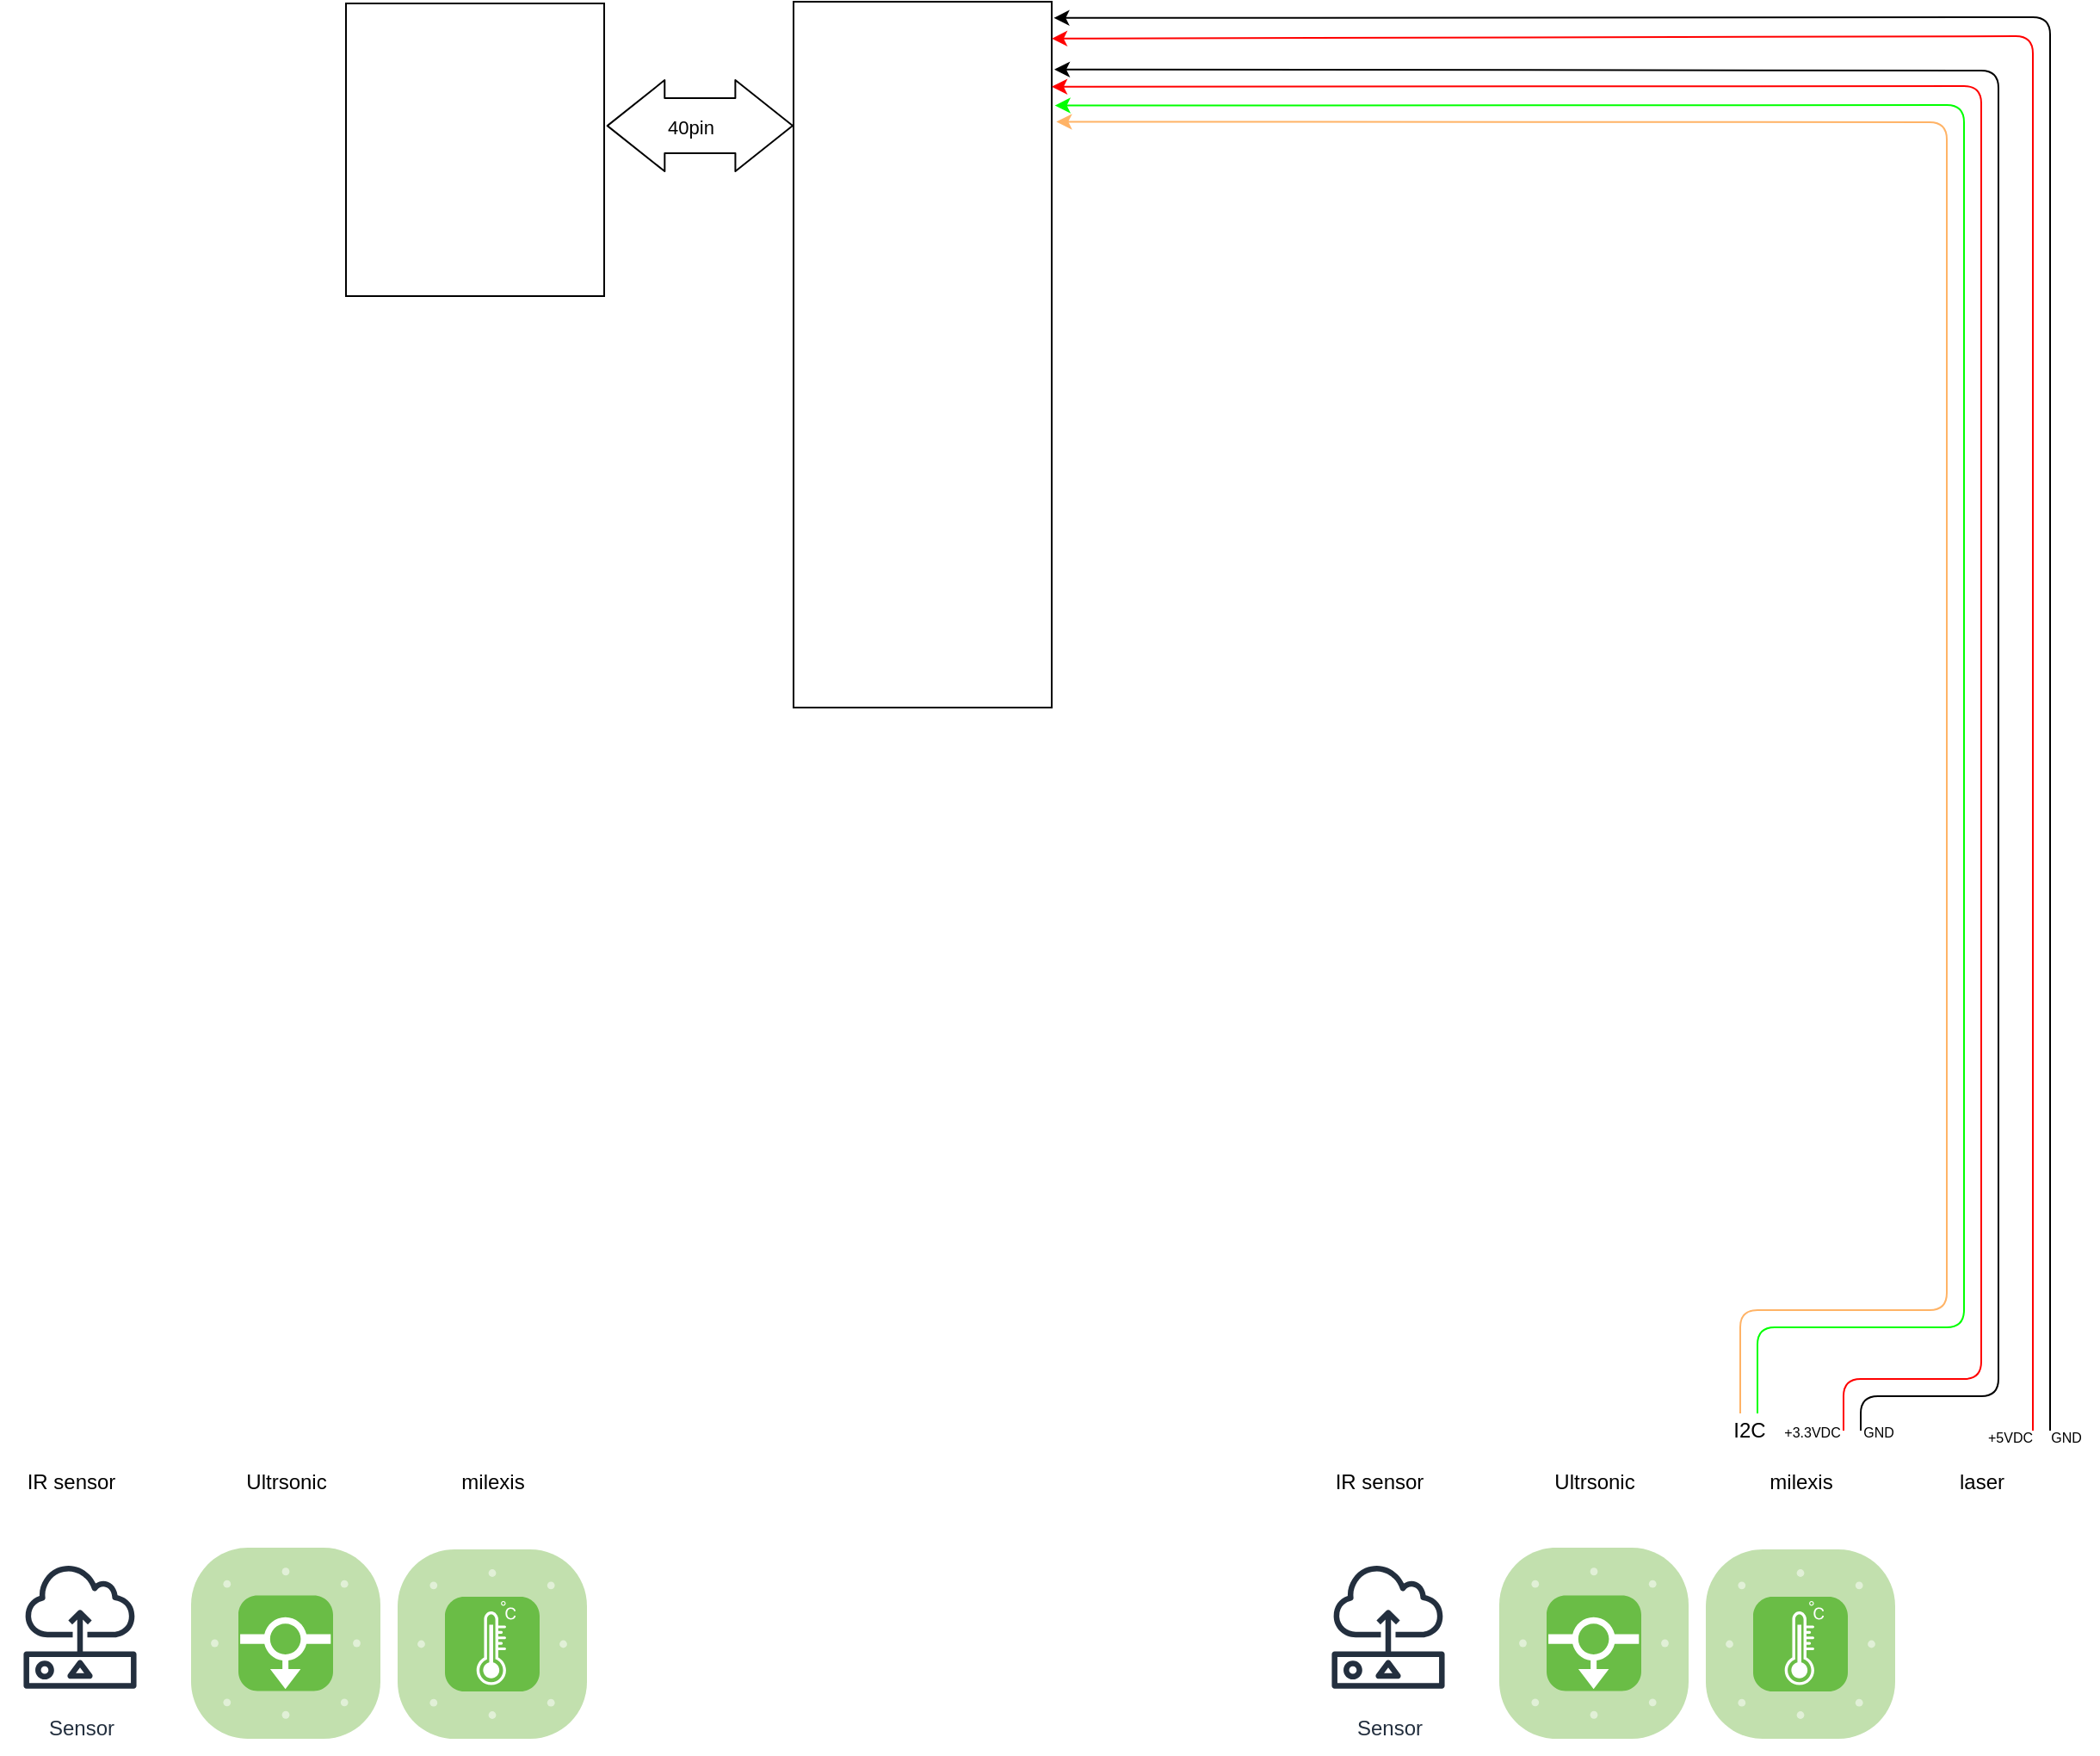 <mxfile version="14.1.9" type="github">
  <diagram id="mcO6ZigHnyqXAEx7TMtv" name="Page-1">
    <mxGraphModel dx="1567" dy="519" grid="1" gridSize="10" guides="1" tooltips="1" connect="1" arrows="1" fold="1" page="1" pageScale="1" pageWidth="827" pageHeight="1169" math="0" shadow="0">
      <root>
        <mxCell id="0" />
        <mxCell id="1" parent="0" />
        <mxCell id="oB4PZzZaA_dl373bwpy4-1" value="" style="rounded=0;whiteSpace=wrap;html=1;" vertex="1" parent="1">
          <mxGeometry x="-320" y="41" width="150" height="170" as="geometry" />
        </mxCell>
        <mxCell id="oB4PZzZaA_dl373bwpy4-2" value="" style="shape=image;html=1;verticalAlign=top;verticalLabelPosition=bottom;labelBackgroundColor=#ffffff;imageAspect=0;aspect=fixed;image=https://cdn4.iconfinder.com/data/icons/logos-and-brands-1/512/272_Raspberry_Pi_logo-128.png" vertex="1" parent="1">
          <mxGeometry x="-309" y="61" width="128" height="128" as="geometry" />
        </mxCell>
        <mxCell id="oB4PZzZaA_dl373bwpy4-4" value="" style="rounded=0;whiteSpace=wrap;html=1;" vertex="1" parent="1">
          <mxGeometry x="-60" y="40" width="150" height="410" as="geometry" />
        </mxCell>
        <mxCell id="oB4PZzZaA_dl373bwpy4-5" value="" style="shape=flexArrow;endArrow=classic;startArrow=classic;html=1;exitX=1.009;exitY=0.418;exitDx=0;exitDy=0;exitPerimeter=0;width=32;startSize=10.766;endSize=10.766;" edge="1" parent="1" source="oB4PZzZaA_dl373bwpy4-1">
          <mxGeometry width="50" height="50" relative="1" as="geometry">
            <mxPoint x="-140" y="141" as="sourcePoint" />
            <mxPoint x="-60" y="112" as="targetPoint" />
          </mxGeometry>
        </mxCell>
        <mxCell id="oB4PZzZaA_dl373bwpy4-7" value="40pin" style="edgeLabel;html=1;align=center;verticalAlign=middle;resizable=0;points=[];" vertex="1" connectable="0" parent="oB4PZzZaA_dl373bwpy4-5">
          <mxGeometry x="-0.113" y="-1" relative="1" as="geometry">
            <mxPoint as="offset" />
          </mxGeometry>
        </mxCell>
        <mxCell id="oB4PZzZaA_dl373bwpy4-8" value="" style="shape=image;html=1;verticalAlign=top;verticalLabelPosition=bottom;labelBackgroundColor=#ffffff;imageAspect=0;aspect=fixed;image=https://cdn0.iconfinder.com/data/icons/security-double-color-red-and-black-vol-2/52/laser__light__science__technology-128.png;rotation=-180;" vertex="1" parent="1">
          <mxGeometry x="570" y="930" width="128" height="128" as="geometry" />
        </mxCell>
        <mxCell id="oB4PZzZaA_dl373bwpy4-9" value="" style="verticalLabelPosition=bottom;html=1;fillColor=#6ABD46;strokeColor=#ffffff;verticalAlign=top;align=center;points=[[0.085,0.085,0],[0.915,0.085,0],[0.915,0.915,0],[0.085,0.915,0],[0.25,0,0],[0.5,0,0],[0.75,0,0],[1,0.25,0],[1,0.5,0],[1,0.75,0],[0.75,1,0],[0.5,1,0],[0.25,1,0],[0,0.75,0],[0,0.5,0],[0,0.25,0]];pointerEvents=1;shape=mxgraph.cisco_safe.compositeIcon;bgIcon=mxgraph.cisco_safe.architecture.generic_appliance;resIcon=mxgraph.cisco_safe.architecture.sensor;" vertex="1" parent="1">
          <mxGeometry x="470" y="939" width="110" height="110" as="geometry" />
        </mxCell>
        <mxCell id="oB4PZzZaA_dl373bwpy4-10" value="Sensor" style="outlineConnect=0;fontColor=#232F3E;gradientColor=none;strokeColor=#232F3E;fillColor=#ffffff;dashed=0;verticalLabelPosition=bottom;verticalAlign=top;align=center;html=1;fontSize=12;fontStyle=0;aspect=fixed;shape=mxgraph.aws4.resourceIcon;resIcon=mxgraph.aws4.sensor;" vertex="1" parent="1">
          <mxGeometry x="240" y="938" width="91" height="91" as="geometry" />
        </mxCell>
        <mxCell id="oB4PZzZaA_dl373bwpy4-11" value="" style="verticalLabelPosition=bottom;html=1;fillColor=#6ABD46;strokeColor=#ffffff;verticalAlign=top;align=center;points=[[0.085,0.085,0],[0.915,0.085,0],[0.915,0.915,0],[0.085,0.915,0],[0.25,0,0],[0.5,0,0],[0.75,0,0],[1,0.25,0],[1,0.5,0],[1,0.75,0],[0.75,1,0],[0.5,1,0],[0.25,1,0],[0,0.75,0],[0,0.5,0],[0,0.25,0]];pointerEvents=1;shape=mxgraph.cisco_safe.compositeIcon;bgIcon=mxgraph.cisco_safe.architecture.generic_appliance;resIcon=mxgraph.cisco_safe.architecture.flow_sensor;rotation=-180;" vertex="1" parent="1">
          <mxGeometry x="350" y="938" width="110" height="111" as="geometry" />
        </mxCell>
        <mxCell id="oB4PZzZaA_dl373bwpy4-12" value="laser" style="text;html=1;align=center;verticalAlign=middle;resizable=0;points=[];autosize=1;" vertex="1" parent="1">
          <mxGeometry x="610" y="890" width="40" height="20" as="geometry" />
        </mxCell>
        <mxCell id="oB4PZzZaA_dl373bwpy4-13" value="&lt;div&gt;milexis&lt;/div&gt;" style="text;html=1;align=center;verticalAlign=middle;resizable=0;points=[];autosize=1;" vertex="1" parent="1">
          <mxGeometry x="500" y="890" width="50" height="20" as="geometry" />
        </mxCell>
        <mxCell id="oB4PZzZaA_dl373bwpy4-14" value="IR sensor" style="text;html=1;align=center;verticalAlign=middle;resizable=0;points=[];autosize=1;" vertex="1" parent="1">
          <mxGeometry x="245" y="890" width="70" height="20" as="geometry" />
        </mxCell>
        <mxCell id="oB4PZzZaA_dl373bwpy4-15" value="Ultrsonic" style="text;html=1;align=center;verticalAlign=middle;resizable=0;points=[];autosize=1;" vertex="1" parent="1">
          <mxGeometry x="375" y="890" width="60" height="20" as="geometry" />
        </mxCell>
        <mxCell id="oB4PZzZaA_dl373bwpy4-18" value="" style="verticalLabelPosition=bottom;html=1;fillColor=#6ABD46;strokeColor=#ffffff;verticalAlign=top;align=center;points=[[0.085,0.085,0],[0.915,0.085,0],[0.915,0.915,0],[0.085,0.915,0],[0.25,0,0],[0.5,0,0],[0.75,0,0],[1,0.25,0],[1,0.5,0],[1,0.75,0],[0.75,1,0],[0.5,1,0],[0.25,1,0],[0,0.75,0],[0,0.5,0],[0,0.25,0]];pointerEvents=1;shape=mxgraph.cisco_safe.compositeIcon;bgIcon=mxgraph.cisco_safe.architecture.generic_appliance;resIcon=mxgraph.cisco_safe.architecture.sensor;" vertex="1" parent="1">
          <mxGeometry x="-290" y="939" width="110" height="110" as="geometry" />
        </mxCell>
        <mxCell id="oB4PZzZaA_dl373bwpy4-19" value="Sensor" style="outlineConnect=0;fontColor=#232F3E;gradientColor=none;strokeColor=#232F3E;fillColor=#ffffff;dashed=0;verticalLabelPosition=bottom;verticalAlign=top;align=center;html=1;fontSize=12;fontStyle=0;aspect=fixed;shape=mxgraph.aws4.resourceIcon;resIcon=mxgraph.aws4.sensor;" vertex="1" parent="1">
          <mxGeometry x="-520" y="938" width="91" height="91" as="geometry" />
        </mxCell>
        <mxCell id="oB4PZzZaA_dl373bwpy4-20" value="" style="verticalLabelPosition=bottom;html=1;fillColor=#6ABD46;strokeColor=#ffffff;verticalAlign=top;align=center;points=[[0.085,0.085,0],[0.915,0.085,0],[0.915,0.915,0],[0.085,0.915,0],[0.25,0,0],[0.5,0,0],[0.75,0,0],[1,0.25,0],[1,0.5,0],[1,0.75,0],[0.75,1,0],[0.5,1,0],[0.25,1,0],[0,0.75,0],[0,0.5,0],[0,0.25,0]];pointerEvents=1;shape=mxgraph.cisco_safe.compositeIcon;bgIcon=mxgraph.cisco_safe.architecture.generic_appliance;resIcon=mxgraph.cisco_safe.architecture.flow_sensor;rotation=-180;" vertex="1" parent="1">
          <mxGeometry x="-410" y="938" width="110" height="111" as="geometry" />
        </mxCell>
        <mxCell id="oB4PZzZaA_dl373bwpy4-22" value="&lt;div&gt;milexis&lt;/div&gt;" style="text;html=1;align=center;verticalAlign=middle;resizable=0;points=[];autosize=1;" vertex="1" parent="1">
          <mxGeometry x="-260" y="890" width="50" height="20" as="geometry" />
        </mxCell>
        <mxCell id="oB4PZzZaA_dl373bwpy4-23" value="IR sensor" style="text;html=1;align=center;verticalAlign=middle;resizable=0;points=[];autosize=1;" vertex="1" parent="1">
          <mxGeometry x="-515" y="890" width="70" height="20" as="geometry" />
        </mxCell>
        <mxCell id="oB4PZzZaA_dl373bwpy4-24" value="Ultrsonic" style="text;html=1;align=center;verticalAlign=middle;resizable=0;points=[];autosize=1;" vertex="1" parent="1">
          <mxGeometry x="-385" y="890" width="60" height="20" as="geometry" />
        </mxCell>
        <mxCell id="oB4PZzZaA_dl373bwpy4-25" value="" style="endArrow=classic;html=1;entryX=1.008;entryY=0.023;entryDx=0;entryDy=0;entryPerimeter=0;" edge="1" parent="1" target="oB4PZzZaA_dl373bwpy4-4">
          <mxGeometry width="50" height="50" relative="1" as="geometry">
            <mxPoint x="670" y="870" as="sourcePoint" />
            <mxPoint x="650" y="650" as="targetPoint" />
            <Array as="points">
              <mxPoint x="670" y="49" />
            </Array>
          </mxGeometry>
        </mxCell>
        <mxCell id="oB4PZzZaA_dl373bwpy4-26" value="" style="endArrow=classic;html=1;entryX=1.008;entryY=0.023;entryDx=0;entryDy=0;entryPerimeter=0;strokeColor=#FF0000;" edge="1" parent="1">
          <mxGeometry width="50" height="50" relative="1" as="geometry">
            <mxPoint x="660" y="870" as="sourcePoint" />
            <mxPoint x="90.0" y="61.43" as="targetPoint" />
            <Array as="points">
              <mxPoint x="660" y="60" />
            </Array>
          </mxGeometry>
        </mxCell>
        <mxCell id="oB4PZzZaA_dl373bwpy4-28" value="&lt;div style=&quot;font-size: 8px&quot;&gt;&lt;font style=&quot;font-size: 8px&quot;&gt;+5VDC&lt;/font&gt;&lt;/div&gt;" style="text;html=1;strokeColor=none;fillColor=none;align=center;verticalAlign=middle;whiteSpace=wrap;rounded=0;" vertex="1" parent="1">
          <mxGeometry x="627" y="864" width="40" height="20" as="geometry" />
        </mxCell>
        <mxCell id="oB4PZzZaA_dl373bwpy4-29" value="&lt;font style=&quot;font-size: 8px&quot;&gt;GND&lt;/font&gt;" style="text;html=1;align=center;verticalAlign=middle;resizable=0;points=[];autosize=1;" vertex="1" parent="1">
          <mxGeometry x="664" y="863" width="30" height="20" as="geometry" />
        </mxCell>
        <mxCell id="oB4PZzZaA_dl373bwpy4-30" value="" style="endArrow=classic;html=1;entryX=1.01;entryY=0.096;entryDx=0;entryDy=0;entryPerimeter=0;" edge="1" parent="1" target="oB4PZzZaA_dl373bwpy4-4">
          <mxGeometry width="50" height="50" relative="1" as="geometry">
            <mxPoint x="560" y="870" as="sourcePoint" />
            <mxPoint x="600" y="80" as="targetPoint" />
            <Array as="points">
              <mxPoint x="560" y="850" />
              <mxPoint x="640" y="850" />
              <mxPoint x="640" y="80" />
            </Array>
          </mxGeometry>
        </mxCell>
        <mxCell id="oB4PZzZaA_dl373bwpy4-31" value="" style="endArrow=classic;html=1;entryX=1.01;entryY=0.096;entryDx=0;entryDy=0;entryPerimeter=0;strokeColor=#FF0000;" edge="1" parent="1">
          <mxGeometry width="50" height="50" relative="1" as="geometry">
            <mxPoint x="550" y="870" as="sourcePoint" />
            <mxPoint x="90" y="89.36" as="targetPoint" />
            <Array as="points">
              <mxPoint x="550" y="840" />
              <mxPoint x="630" y="840" />
              <mxPoint x="630" y="89" />
            </Array>
          </mxGeometry>
        </mxCell>
        <mxCell id="oB4PZzZaA_dl373bwpy4-32" value="&lt;font style=&quot;font-size: 8px&quot;&gt;GND&lt;/font&gt;" style="text;html=1;align=center;verticalAlign=middle;resizable=0;points=[];autosize=1;" vertex="1" parent="1">
          <mxGeometry x="555" y="860" width="30" height="20" as="geometry" />
        </mxCell>
        <mxCell id="oB4PZzZaA_dl373bwpy4-33" value="&lt;div style=&quot;font-size: 8px&quot;&gt;&lt;font style=&quot;font-size: 8px&quot;&gt;+3.3VDC&lt;/font&gt;&lt;/div&gt;" style="text;html=1;strokeColor=none;fillColor=none;align=center;verticalAlign=middle;whiteSpace=wrap;rounded=0;" vertex="1" parent="1">
          <mxGeometry x="512" y="861" width="40" height="20" as="geometry" />
        </mxCell>
        <mxCell id="oB4PZzZaA_dl373bwpy4-34" value="" style="endArrow=classic;html=1;entryX=1.012;entryY=0.147;entryDx=0;entryDy=0;entryPerimeter=0;strokeColor=#00FF00;" edge="1" parent="1" target="oB4PZzZaA_dl373bwpy4-4">
          <mxGeometry width="50" height="50" relative="1" as="geometry">
            <mxPoint x="500" y="860" as="sourcePoint" />
            <mxPoint x="90" y="109.36" as="targetPoint" />
            <Array as="points">
              <mxPoint x="500" y="810" />
              <mxPoint x="620" y="810" />
              <mxPoint x="620" y="100" />
            </Array>
          </mxGeometry>
        </mxCell>
        <mxCell id="oB4PZzZaA_dl373bwpy4-35" value="" style="endArrow=classic;html=1;entryX=1.018;entryY=0.17;entryDx=0;entryDy=0;entryPerimeter=0;strokeColor=#FFB366;" edge="1" parent="1" target="oB4PZzZaA_dl373bwpy4-4">
          <mxGeometry width="50" height="50" relative="1" as="geometry">
            <mxPoint x="490" y="860" as="sourcePoint" />
            <mxPoint x="101.8" y="110.27" as="targetPoint" />
            <Array as="points">
              <mxPoint x="490" y="800" />
              <mxPoint x="610" y="800" />
              <mxPoint x="610" y="110" />
            </Array>
          </mxGeometry>
        </mxCell>
        <mxCell id="oB4PZzZaA_dl373bwpy4-36" value="I2C" style="text;html=1;align=center;verticalAlign=middle;resizable=0;points=[];autosize=1;" vertex="1" parent="1">
          <mxGeometry x="480" y="860" width="30" height="20" as="geometry" />
        </mxCell>
      </root>
    </mxGraphModel>
  </diagram>
</mxfile>
